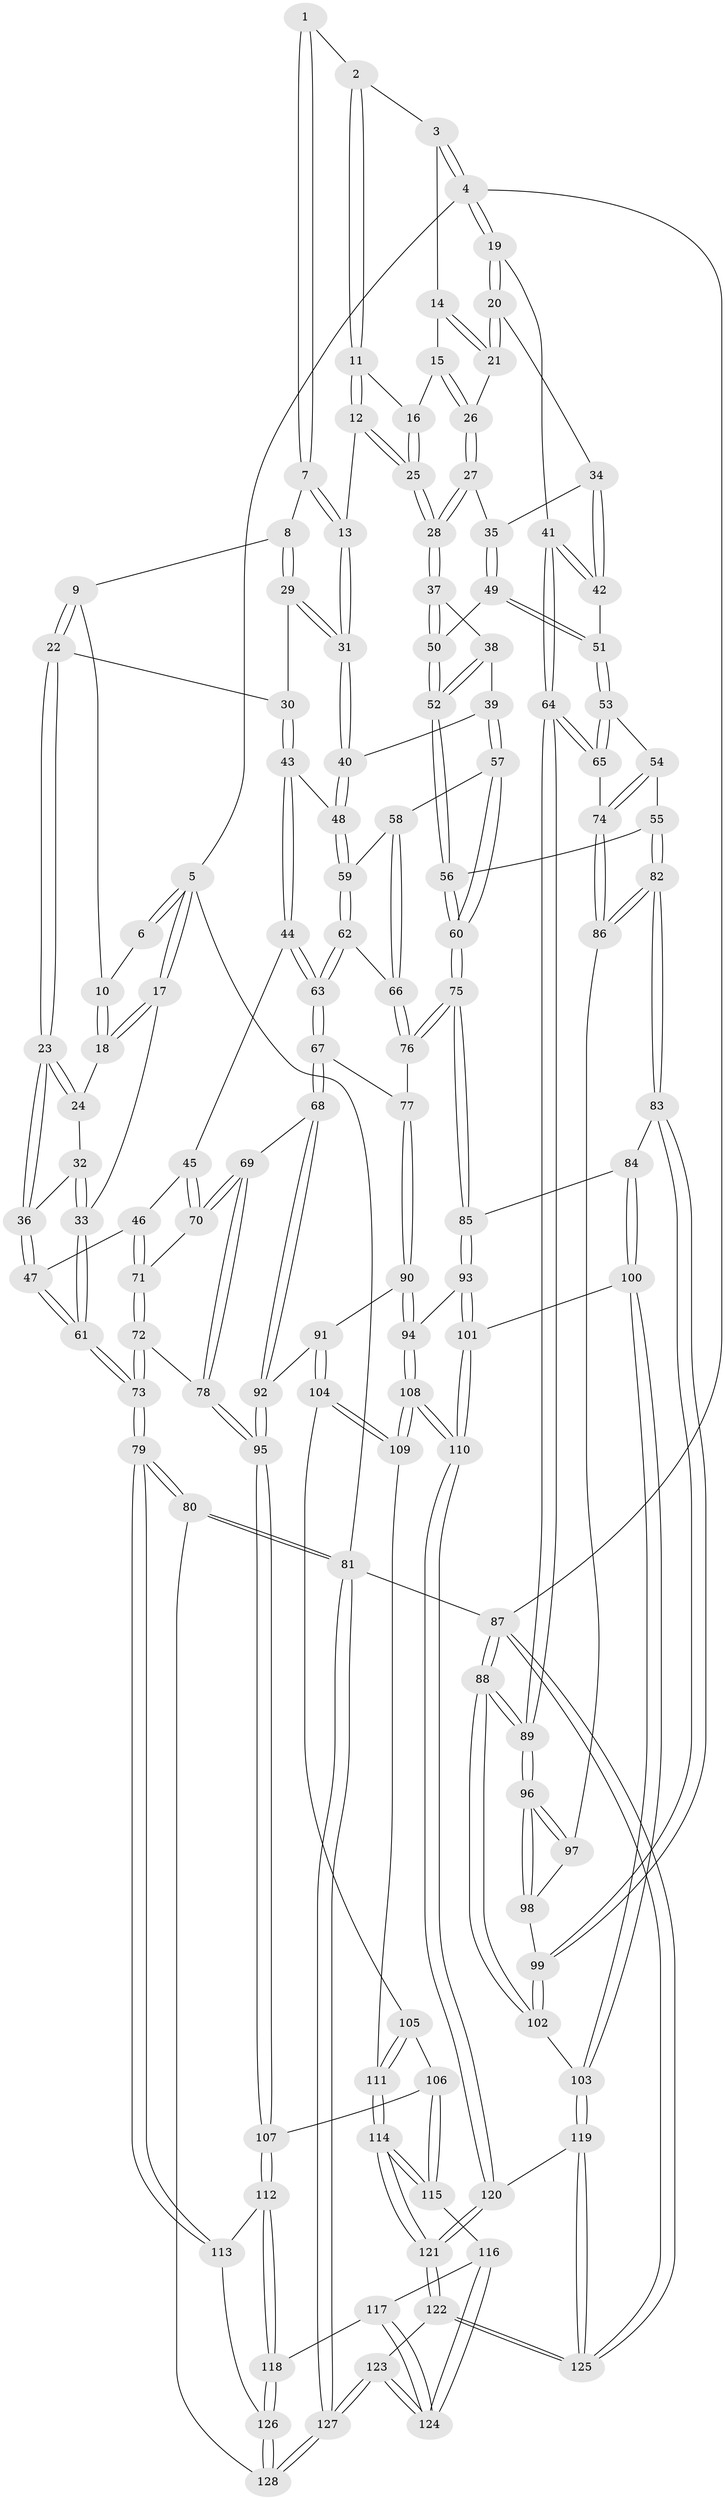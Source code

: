 // coarse degree distribution, {3: 0.0898876404494382, 5: 0.4044943820224719, 8: 0.011235955056179775, 4: 0.39325842696629215, 6: 0.0898876404494382, 2: 0.011235955056179775}
// Generated by graph-tools (version 1.1) at 2025/52/02/27/25 19:52:43]
// undirected, 128 vertices, 317 edges
graph export_dot {
graph [start="1"]
  node [color=gray90,style=filled];
  1 [pos="+0.4614275140694615+0"];
  2 [pos="+0.5905776902233582+0"];
  3 [pos="+0.9322209972191603+0"];
  4 [pos="+1+0"];
  5 [pos="+0+0"];
  6 [pos="+0.1739193913167932+0"];
  7 [pos="+0.4395665176352389+0"];
  8 [pos="+0.3825888819696875+0.06811590350035067"];
  9 [pos="+0.2678326777664089+0.06547154047781609"];
  10 [pos="+0.16843068070642286+0"];
  11 [pos="+0.6187831822558632+0"];
  12 [pos="+0.5601998363560287+0.15720092449456954"];
  13 [pos="+0.5238967812831502+0.16741114116357714"];
  14 [pos="+0.8650855784734826+0"];
  15 [pos="+0.804171735152405+0.07291326930617935"];
  16 [pos="+0.7014872754665404+0.05528218558401113"];
  17 [pos="+0+0.14935271305152217"];
  18 [pos="+0.10767148415393811+0.061630049267216325"];
  19 [pos="+1+0.21223925510692862"];
  20 [pos="+0.9650234517026636+0.15147651832910422"];
  21 [pos="+0.9456482247491447+0.13086603267215868"];
  22 [pos="+0.2256751720291145+0.17765469803582742"];
  23 [pos="+0.1895855828303958+0.18342134481458025"];
  24 [pos="+0.13174107198719417+0.12045804647754829"];
  25 [pos="+0.6775898000226138+0.20798851971394575"];
  26 [pos="+0.8063265274551321+0.11485238119656722"];
  27 [pos="+0.7895195136492553+0.189947565115191"];
  28 [pos="+0.6803768003248823+0.21118159441845474"];
  29 [pos="+0.3947030089536193+0.12951108611028073"];
  30 [pos="+0.2832124871200368+0.19946075395770982"];
  31 [pos="+0.48429900198533565+0.1902597810323967"];
  32 [pos="+0.03469734156623281+0.1836534126928873"];
  33 [pos="+0+0.18054619720376217"];
  34 [pos="+0.856980627578062+0.20884040350197672"];
  35 [pos="+0.821680673165719+0.20996432430934628"];
  36 [pos="+0.1337994592349031+0.2858552677634146"];
  37 [pos="+0.6801014120595824+0.21405097466145534"];
  38 [pos="+0.6352969236343201+0.2921198683026074"];
  39 [pos="+0.5981554734446392+0.3205224716696019"];
  40 [pos="+0.4699525071791192+0.255186853447366"];
  41 [pos="+1+0.29362384149831"];
  42 [pos="+0.9407744805585166+0.32474297923465006"];
  43 [pos="+0.2838853974119534+0.20080760751528"];
  44 [pos="+0.2808852750111267+0.36621594606149954"];
  45 [pos="+0.1644089322416744+0.3526485969926033"];
  46 [pos="+0.1441234048311832+0.34507125814718664"];
  47 [pos="+0.12296263963508036+0.32479336483580235"];
  48 [pos="+0.4282986053899494+0.31133654793514415"];
  49 [pos="+0.8232008027919563+0.3148838790703772"];
  50 [pos="+0.7477306123592977+0.3254274075722427"];
  51 [pos="+0.8705724995308325+0.3613307697657225"];
  52 [pos="+0.7184105183338784+0.41288269863185123"];
  53 [pos="+0.8626729264654723+0.3855805637413996"];
  54 [pos="+0.8490690507774517+0.4014639195039885"];
  55 [pos="+0.7659935459369018+0.47458465403251526"];
  56 [pos="+0.7181316975237075+0.4632223353007598"];
  57 [pos="+0.578527081548048+0.41049575199672667"];
  58 [pos="+0.508134085730137+0.39008082288176443"];
  59 [pos="+0.4249111241742813+0.3252848182869667"];
  60 [pos="+0.6305576508016989+0.4962986807766301"];
  61 [pos="+0+0.3901139349117984"];
  62 [pos="+0.35368251606144185+0.39349281775706785"];
  63 [pos="+0.3374497810843666+0.40229513438234277"];
  64 [pos="+1+0.4779091463434961"];
  65 [pos="+1+0.5230906458438838"];
  66 [pos="+0.466342797213382+0.46833283151368243"];
  67 [pos="+0.33540360807017+0.4126344470571094"];
  68 [pos="+0.26991671504189213+0.5284612566594826"];
  69 [pos="+0.26892309011062276+0.528704325137508"];
  70 [pos="+0.21386397538311325+0.48270817956588286"];
  71 [pos="+0.12879629589918185+0.4735410313158009"];
  72 [pos="+0.02913290840726474+0.6310532779855009"];
  73 [pos="+0+0.6336800233456699"];
  74 [pos="+0.9538196175357571+0.5567074163192133"];
  75 [pos="+0.628296931899214+0.5001992776723042"];
  76 [pos="+0.4834203766537319+0.511514699656843"];
  77 [pos="+0.4379552439767151+0.5530839842726938"];
  78 [pos="+0.10763452304989865+0.651574085336215"];
  79 [pos="+0+0.7100639163962343"];
  80 [pos="+0+0.9985470549941684"];
  81 [pos="+0+1"];
  82 [pos="+0.860735143831702+0.5919960659371513"];
  83 [pos="+0.8344084501948171+0.626658973742451"];
  84 [pos="+0.772339043389046+0.6560367653915911"];
  85 [pos="+0.62268449304678+0.5764095852413162"];
  86 [pos="+0.9007072531870927+0.5887793717445661"];
  87 [pos="+1+1"];
  88 [pos="+1+1"];
  89 [pos="+1+0.9565032703446741"];
  90 [pos="+0.40938442826618654+0.6374565309570571"];
  91 [pos="+0.39513036412108343+0.6419910005186016"];
  92 [pos="+0.3890931705289993+0.6391088842035862"];
  93 [pos="+0.592035224595944+0.6351634081488385"];
  94 [pos="+0.49251891634982514+0.6670916355012787"];
  95 [pos="+0.14990665684759372+0.6926137186532995"];
  96 [pos="+1+0.7570334047367104"];
  97 [pos="+0.9269401891417234+0.6412557376545185"];
  98 [pos="+0.9081559187391959+0.7554866832893349"];
  99 [pos="+0.8610922676620528+0.7708658519364413"];
  100 [pos="+0.7106552207030428+0.7592034835200786"];
  101 [pos="+0.6605701793590942+0.7571922664611999"];
  102 [pos="+0.8547046332200106+0.7831271390188118"];
  103 [pos="+0.7894375474485965+0.8347797731741421"];
  104 [pos="+0.38818844713108125+0.661659272098447"];
  105 [pos="+0.3030470465370592+0.7368203177922833"];
  106 [pos="+0.22411997121025776+0.7567040102623495"];
  107 [pos="+0.17413063203115856+0.7333275472214922"];
  108 [pos="+0.5226183504354728+0.8648316128972883"];
  109 [pos="+0.3924673492198532+0.7754576789689258"];
  110 [pos="+0.5351675073836712+0.8875576655956806"];
  111 [pos="+0.346993515341644+0.8081893023785283"];
  112 [pos="+0.1578702149583484+0.8126383348572682"];
  113 [pos="+0.018939961794755066+0.8648634632265607"];
  114 [pos="+0.3189402698084601+0.8533771983199147"];
  115 [pos="+0.29276484407972314+0.8516759716473276"];
  116 [pos="+0.28734876107688484+0.8566501736782114"];
  117 [pos="+0.19624147513064755+0.9096102204073135"];
  118 [pos="+0.16851761646544822+0.8998622612801138"];
  119 [pos="+0.7907383229943791+0.8748038635784874"];
  120 [pos="+0.5342212671332717+0.9008121388240202"];
  121 [pos="+0.4965041462654706+1"];
  122 [pos="+0.49881468734629203+1"];
  123 [pos="+0.3384616283126315+1"];
  124 [pos="+0.27179599211425837+1"];
  125 [pos="+0.9457410622525113+1"];
  126 [pos="+0.09363166772355083+0.9406045845673084"];
  127 [pos="+0.040723097461627146+1"];
  128 [pos="+0.09245232215663475+0.9480196329033439"];
  1 -- 2;
  1 -- 7;
  1 -- 7;
  2 -- 3;
  2 -- 11;
  2 -- 11;
  3 -- 4;
  3 -- 4;
  3 -- 14;
  4 -- 5;
  4 -- 19;
  4 -- 19;
  4 -- 87;
  5 -- 6;
  5 -- 6;
  5 -- 17;
  5 -- 17;
  5 -- 81;
  6 -- 10;
  7 -- 8;
  7 -- 13;
  7 -- 13;
  8 -- 9;
  8 -- 29;
  8 -- 29;
  9 -- 10;
  9 -- 22;
  9 -- 22;
  10 -- 18;
  10 -- 18;
  11 -- 12;
  11 -- 12;
  11 -- 16;
  12 -- 13;
  12 -- 25;
  12 -- 25;
  13 -- 31;
  13 -- 31;
  14 -- 15;
  14 -- 21;
  14 -- 21;
  15 -- 16;
  15 -- 26;
  15 -- 26;
  16 -- 25;
  16 -- 25;
  17 -- 18;
  17 -- 18;
  17 -- 33;
  18 -- 24;
  19 -- 20;
  19 -- 20;
  19 -- 41;
  20 -- 21;
  20 -- 21;
  20 -- 34;
  21 -- 26;
  22 -- 23;
  22 -- 23;
  22 -- 30;
  23 -- 24;
  23 -- 24;
  23 -- 36;
  23 -- 36;
  24 -- 32;
  25 -- 28;
  25 -- 28;
  26 -- 27;
  26 -- 27;
  27 -- 28;
  27 -- 28;
  27 -- 35;
  28 -- 37;
  28 -- 37;
  29 -- 30;
  29 -- 31;
  29 -- 31;
  30 -- 43;
  30 -- 43;
  31 -- 40;
  31 -- 40;
  32 -- 33;
  32 -- 33;
  32 -- 36;
  33 -- 61;
  33 -- 61;
  34 -- 35;
  34 -- 42;
  34 -- 42;
  35 -- 49;
  35 -- 49;
  36 -- 47;
  36 -- 47;
  37 -- 38;
  37 -- 50;
  37 -- 50;
  38 -- 39;
  38 -- 52;
  38 -- 52;
  39 -- 40;
  39 -- 57;
  39 -- 57;
  40 -- 48;
  40 -- 48;
  41 -- 42;
  41 -- 42;
  41 -- 64;
  41 -- 64;
  42 -- 51;
  43 -- 44;
  43 -- 44;
  43 -- 48;
  44 -- 45;
  44 -- 63;
  44 -- 63;
  45 -- 46;
  45 -- 70;
  45 -- 70;
  46 -- 47;
  46 -- 71;
  46 -- 71;
  47 -- 61;
  47 -- 61;
  48 -- 59;
  48 -- 59;
  49 -- 50;
  49 -- 51;
  49 -- 51;
  50 -- 52;
  50 -- 52;
  51 -- 53;
  51 -- 53;
  52 -- 56;
  52 -- 56;
  53 -- 54;
  53 -- 65;
  53 -- 65;
  54 -- 55;
  54 -- 74;
  54 -- 74;
  55 -- 56;
  55 -- 82;
  55 -- 82;
  56 -- 60;
  56 -- 60;
  57 -- 58;
  57 -- 60;
  57 -- 60;
  58 -- 59;
  58 -- 66;
  58 -- 66;
  59 -- 62;
  59 -- 62;
  60 -- 75;
  60 -- 75;
  61 -- 73;
  61 -- 73;
  62 -- 63;
  62 -- 63;
  62 -- 66;
  63 -- 67;
  63 -- 67;
  64 -- 65;
  64 -- 65;
  64 -- 89;
  64 -- 89;
  65 -- 74;
  66 -- 76;
  66 -- 76;
  67 -- 68;
  67 -- 68;
  67 -- 77;
  68 -- 69;
  68 -- 92;
  68 -- 92;
  69 -- 70;
  69 -- 70;
  69 -- 78;
  69 -- 78;
  70 -- 71;
  71 -- 72;
  71 -- 72;
  72 -- 73;
  72 -- 73;
  72 -- 78;
  73 -- 79;
  73 -- 79;
  74 -- 86;
  74 -- 86;
  75 -- 76;
  75 -- 76;
  75 -- 85;
  75 -- 85;
  76 -- 77;
  77 -- 90;
  77 -- 90;
  78 -- 95;
  78 -- 95;
  79 -- 80;
  79 -- 80;
  79 -- 113;
  79 -- 113;
  80 -- 81;
  80 -- 81;
  80 -- 128;
  81 -- 87;
  81 -- 127;
  81 -- 127;
  82 -- 83;
  82 -- 83;
  82 -- 86;
  82 -- 86;
  83 -- 84;
  83 -- 99;
  83 -- 99;
  84 -- 85;
  84 -- 100;
  84 -- 100;
  85 -- 93;
  85 -- 93;
  86 -- 97;
  87 -- 88;
  87 -- 88;
  87 -- 125;
  87 -- 125;
  88 -- 89;
  88 -- 89;
  88 -- 102;
  88 -- 102;
  89 -- 96;
  89 -- 96;
  90 -- 91;
  90 -- 94;
  90 -- 94;
  91 -- 92;
  91 -- 104;
  91 -- 104;
  92 -- 95;
  92 -- 95;
  93 -- 94;
  93 -- 101;
  93 -- 101;
  94 -- 108;
  94 -- 108;
  95 -- 107;
  95 -- 107;
  96 -- 97;
  96 -- 97;
  96 -- 98;
  96 -- 98;
  97 -- 98;
  98 -- 99;
  99 -- 102;
  99 -- 102;
  100 -- 101;
  100 -- 103;
  100 -- 103;
  101 -- 110;
  101 -- 110;
  102 -- 103;
  103 -- 119;
  103 -- 119;
  104 -- 105;
  104 -- 109;
  104 -- 109;
  105 -- 106;
  105 -- 111;
  105 -- 111;
  106 -- 107;
  106 -- 115;
  106 -- 115;
  107 -- 112;
  107 -- 112;
  108 -- 109;
  108 -- 109;
  108 -- 110;
  108 -- 110;
  109 -- 111;
  110 -- 120;
  110 -- 120;
  111 -- 114;
  111 -- 114;
  112 -- 113;
  112 -- 118;
  112 -- 118;
  113 -- 126;
  114 -- 115;
  114 -- 115;
  114 -- 121;
  114 -- 121;
  115 -- 116;
  116 -- 117;
  116 -- 124;
  116 -- 124;
  117 -- 118;
  117 -- 124;
  117 -- 124;
  118 -- 126;
  118 -- 126;
  119 -- 120;
  119 -- 125;
  119 -- 125;
  120 -- 121;
  120 -- 121;
  121 -- 122;
  121 -- 122;
  122 -- 123;
  122 -- 125;
  122 -- 125;
  123 -- 124;
  123 -- 124;
  123 -- 127;
  123 -- 127;
  126 -- 128;
  126 -- 128;
  127 -- 128;
  127 -- 128;
}
